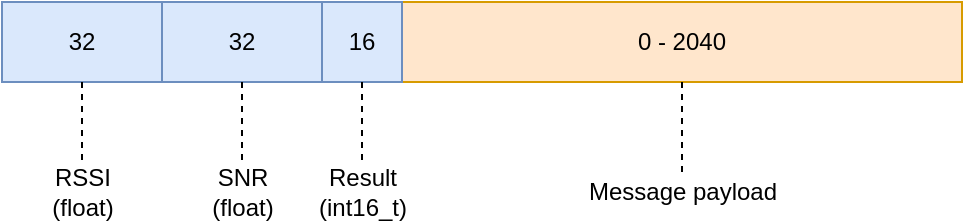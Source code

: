 <mxfile version="14.7.7" type="device"><diagram id="EkYUgWrRWZATRAH1l7_u" name="Page-1"><mxGraphModel dx="1422" dy="737" grid="1" gridSize="10" guides="1" tooltips="1" connect="1" arrows="1" fold="1" page="1" pageScale="1" pageWidth="850" pageHeight="1100" math="0" shadow="0"><root><mxCell id="0"/><mxCell id="1" parent="0"/><mxCell id="WjbpjK4_V3qlBBEVB_W2-3" value="32" style="rounded=0;whiteSpace=wrap;html=1;fillColor=#dae8fc;strokeColor=#6c8ebf;" parent="1" vertex="1"><mxGeometry x="140" y="120" width="80" height="40" as="geometry"/></mxCell><mxCell id="WjbpjK4_V3qlBBEVB_W2-6" value="32" style="rounded=0;whiteSpace=wrap;html=1;fillColor=#dae8fc;strokeColor=#6c8ebf;" parent="1" vertex="1"><mxGeometry x="220" y="120" width="80" height="40" as="geometry"/></mxCell><mxCell id="WjbpjK4_V3qlBBEVB_W2-10" value="0 - 2040" style="rounded=0;whiteSpace=wrap;html=1;fillColor=#ffe6cc;strokeColor=#d79b00;" parent="1" vertex="1"><mxGeometry x="340" y="120" width="280" height="40" as="geometry"/></mxCell><mxCell id="WjbpjK4_V3qlBBEVB_W2-12" value="16" style="rounded=0;whiteSpace=wrap;html=1;fillColor=#dae8fc;strokeColor=#6c8ebf;" parent="1" vertex="1"><mxGeometry x="300" y="120" width="40" height="40" as="geometry"/></mxCell><mxCell id="WjbpjK4_V3qlBBEVB_W2-14" value="Result&lt;br&gt;(int16_t)" style="text;html=1;align=center;verticalAlign=middle;resizable=0;points=[];autosize=1;" parent="1" vertex="1"><mxGeometry x="290" y="200" width="60" height="30" as="geometry"/></mxCell><mxCell id="WjbpjK4_V3qlBBEVB_W2-20" value="" style="endArrow=none;dashed=1;html=1;exitX=0.5;exitY=1;exitDx=0;exitDy=0;" parent="1" source="WjbpjK4_V3qlBBEVB_W2-12" target="WjbpjK4_V3qlBBEVB_W2-14" edge="1"><mxGeometry width="50" height="50" relative="1" as="geometry"><mxPoint x="400" y="400" as="sourcePoint"/><mxPoint x="450" y="350" as="targetPoint"/></mxGeometry></mxCell><mxCell id="WjbpjK4_V3qlBBEVB_W2-21" value="RSSI&lt;br&gt;(float)" style="text;html=1;align=center;verticalAlign=middle;resizable=0;points=[];autosize=1;" parent="1" vertex="1"><mxGeometry x="155" y="200" width="50" height="30" as="geometry"/></mxCell><mxCell id="WjbpjK4_V3qlBBEVB_W2-22" value="SNR&lt;br&gt;(float)" style="text;html=1;align=center;verticalAlign=middle;resizable=0;points=[];autosize=1;" parent="1" vertex="1"><mxGeometry x="235" y="200" width="50" height="30" as="geometry"/></mxCell><mxCell id="WjbpjK4_V3qlBBEVB_W2-24" value="Message payload" style="text;html=1;align=center;verticalAlign=middle;resizable=0;points=[];autosize=1;" parent="1" vertex="1"><mxGeometry x="425" y="205" width="110" height="20" as="geometry"/></mxCell><mxCell id="WjbpjK4_V3qlBBEVB_W2-25" value="" style="endArrow=none;dashed=1;html=1;exitX=0.5;exitY=1;exitDx=0;exitDy=0;" parent="1" source="WjbpjK4_V3qlBBEVB_W2-3" target="WjbpjK4_V3qlBBEVB_W2-21" edge="1"><mxGeometry width="50" height="50" relative="1" as="geometry"><mxPoint x="400" y="400" as="sourcePoint"/><mxPoint x="450" y="350" as="targetPoint"/></mxGeometry></mxCell><mxCell id="WjbpjK4_V3qlBBEVB_W2-26" value="" style="endArrow=none;dashed=1;html=1;exitX=0.5;exitY=1;exitDx=0;exitDy=0;" parent="1" source="WjbpjK4_V3qlBBEVB_W2-6" target="WjbpjK4_V3qlBBEVB_W2-22" edge="1"><mxGeometry width="50" height="50" relative="1" as="geometry"><mxPoint x="400" y="400" as="sourcePoint"/><mxPoint x="450" y="350" as="targetPoint"/></mxGeometry></mxCell><mxCell id="WjbpjK4_V3qlBBEVB_W2-27" value="" style="endArrow=none;dashed=1;html=1;exitX=0.5;exitY=1;exitDx=0;exitDy=0;" parent="1" source="WjbpjK4_V3qlBBEVB_W2-10" target="WjbpjK4_V3qlBBEVB_W2-24" edge="1"><mxGeometry width="50" height="50" relative="1" as="geometry"><mxPoint x="400" y="400" as="sourcePoint"/><mxPoint x="450" y="350" as="targetPoint"/></mxGeometry></mxCell></root></mxGraphModel></diagram></mxfile>